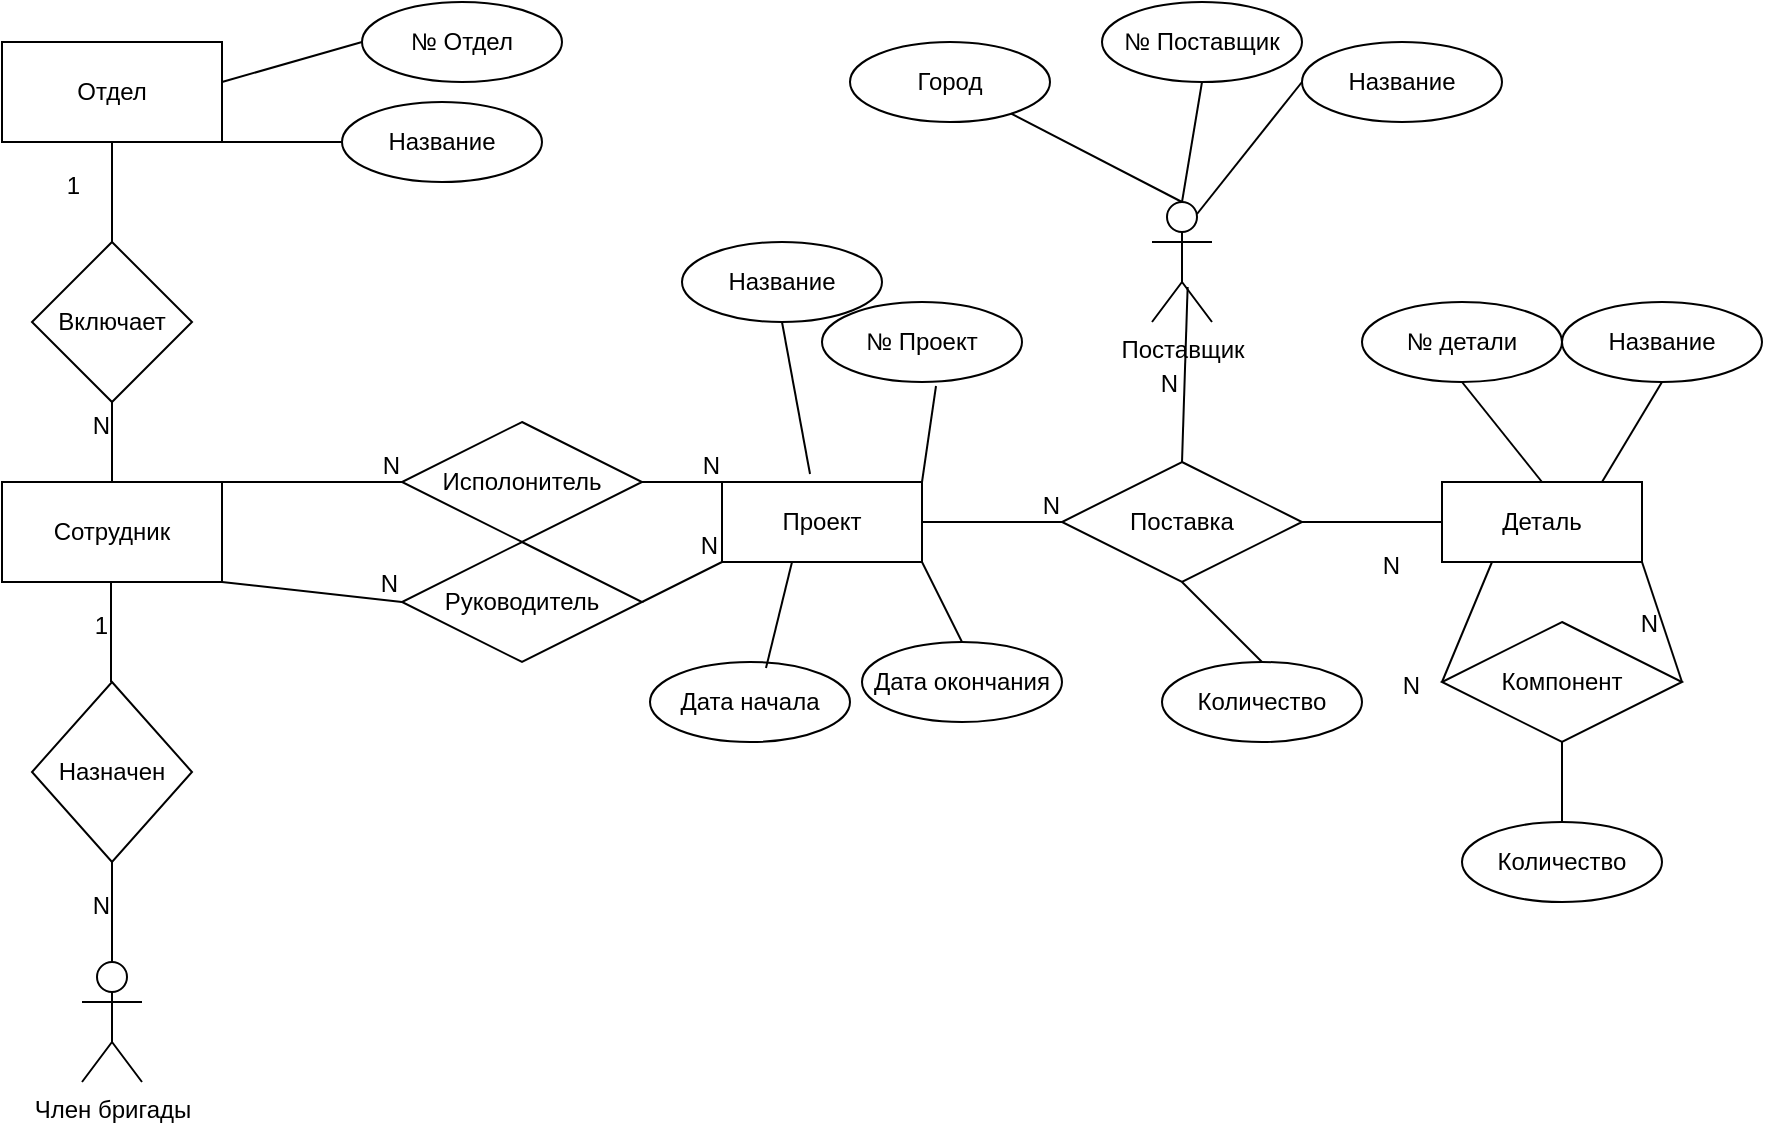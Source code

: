 <mxfile version="21.7.4" type="device">
  <diagram name="Страница — 1" id="4P2L5_gH-vaIxphFB0y6">
    <mxGraphModel dx="2015" dy="1830" grid="1" gridSize="10" guides="1" tooltips="1" connect="1" arrows="1" fold="1" page="1" pageScale="1" pageWidth="827" pageHeight="1169" math="0" shadow="0">
      <root>
        <mxCell id="0" />
        <mxCell id="1" parent="0" />
        <mxCell id="PjsA1V732GREqCGdD94N-4" value="Член бригады" style="shape=umlActor;verticalLabelPosition=bottom;verticalAlign=top;html=1;outlineConnect=0;" vertex="1" parent="1">
          <mxGeometry x="20" y="460" width="30" height="60" as="geometry" />
        </mxCell>
        <mxCell id="PjsA1V732GREqCGdD94N-9" value="Назначен" style="rhombus;whiteSpace=wrap;html=1;" vertex="1" parent="1">
          <mxGeometry x="-5" y="320" width="80" height="90" as="geometry" />
        </mxCell>
        <mxCell id="PjsA1V732GREqCGdD94N-11" value="Сотрудник" style="html=1;whiteSpace=wrap;" vertex="1" parent="1">
          <mxGeometry x="-20" y="220" width="110" height="50" as="geometry" />
        </mxCell>
        <mxCell id="PjsA1V732GREqCGdD94N-13" value="Включает" style="rhombus;whiteSpace=wrap;html=1;" vertex="1" parent="1">
          <mxGeometry x="-5" y="100" width="80" height="80" as="geometry" />
        </mxCell>
        <mxCell id="PjsA1V732GREqCGdD94N-14" value="Отдел" style="html=1;whiteSpace=wrap;" vertex="1" parent="1">
          <mxGeometry x="-20" width="110" height="50" as="geometry" />
        </mxCell>
        <mxCell id="PjsA1V732GREqCGdD94N-17" value="№ Отдел" style="ellipse;whiteSpace=wrap;html=1;align=center;" vertex="1" parent="1">
          <mxGeometry x="160" y="-20" width="100" height="40" as="geometry" />
        </mxCell>
        <mxCell id="PjsA1V732GREqCGdD94N-19" value="Название" style="ellipse;whiteSpace=wrap;html=1;align=center;" vertex="1" parent="1">
          <mxGeometry x="150" y="30" width="100" height="40" as="geometry" />
        </mxCell>
        <mxCell id="PjsA1V732GREqCGdD94N-21" value="Исполонитель" style="shape=rhombus;perimeter=rhombusPerimeter;whiteSpace=wrap;html=1;align=center;" vertex="1" parent="1">
          <mxGeometry x="180" y="190" width="120" height="60" as="geometry" />
        </mxCell>
        <mxCell id="PjsA1V732GREqCGdD94N-22" value="Руководитель" style="shape=rhombus;perimeter=rhombusPerimeter;whiteSpace=wrap;html=1;align=center;" vertex="1" parent="1">
          <mxGeometry x="180" y="250" width="120" height="60" as="geometry" />
        </mxCell>
        <mxCell id="PjsA1V732GREqCGdD94N-24" value="Проект" style="whiteSpace=wrap;html=1;align=center;" vertex="1" parent="1">
          <mxGeometry x="340" y="220" width="100" height="40" as="geometry" />
        </mxCell>
        <mxCell id="PjsA1V732GREqCGdD94N-29" value="Название" style="ellipse;whiteSpace=wrap;html=1;align=center;" vertex="1" parent="1">
          <mxGeometry x="320" y="100" width="100" height="40" as="geometry" />
        </mxCell>
        <mxCell id="PjsA1V732GREqCGdD94N-30" value="№ Проект" style="ellipse;whiteSpace=wrap;html=1;align=center;" vertex="1" parent="1">
          <mxGeometry x="390" y="130" width="100" height="40" as="geometry" />
        </mxCell>
        <mxCell id="PjsA1V732GREqCGdD94N-36" value="" style="endArrow=none;html=1;rounded=0;entryX=0.5;entryY=1;entryDx=0;entryDy=0;exitX=0.5;exitY=0;exitDx=0;exitDy=0;exitPerimeter=0;" edge="1" parent="1" source="PjsA1V732GREqCGdD94N-4" target="PjsA1V732GREqCGdD94N-9">
          <mxGeometry relative="1" as="geometry">
            <mxPoint x="90" y="450" as="sourcePoint" />
            <mxPoint x="250" y="450" as="targetPoint" />
          </mxGeometry>
        </mxCell>
        <mxCell id="PjsA1V732GREqCGdD94N-37" value="N" style="resizable=0;html=1;whiteSpace=wrap;align=right;verticalAlign=bottom;" connectable="0" vertex="1" parent="PjsA1V732GREqCGdD94N-36">
          <mxGeometry x="1" relative="1" as="geometry">
            <mxPoint y="30" as="offset" />
          </mxGeometry>
        </mxCell>
        <mxCell id="PjsA1V732GREqCGdD94N-38" value="" style="endArrow=none;html=1;rounded=0;exitX=0.5;exitY=0;exitDx=0;exitDy=0;" edge="1" parent="1">
          <mxGeometry relative="1" as="geometry">
            <mxPoint x="34.5" y="320" as="sourcePoint" />
            <mxPoint x="34.5" y="270" as="targetPoint" />
            <Array as="points">
              <mxPoint x="34.5" y="270" />
            </Array>
          </mxGeometry>
        </mxCell>
        <mxCell id="PjsA1V732GREqCGdD94N-39" value="1" style="resizable=0;html=1;whiteSpace=wrap;align=right;verticalAlign=bottom;" connectable="0" vertex="1" parent="PjsA1V732GREqCGdD94N-38">
          <mxGeometry x="1" relative="1" as="geometry">
            <mxPoint y="30" as="offset" />
          </mxGeometry>
        </mxCell>
        <mxCell id="PjsA1V732GREqCGdD94N-41" value="" style="endArrow=none;html=1;rounded=0;entryX=0.5;entryY=1;entryDx=0;entryDy=0;exitX=0.5;exitY=0;exitDx=0;exitDy=0;" edge="1" parent="1" source="PjsA1V732GREqCGdD94N-11" target="PjsA1V732GREqCGdD94N-13">
          <mxGeometry relative="1" as="geometry">
            <mxPoint x="-60" y="290" as="sourcePoint" />
            <mxPoint x="100" y="290" as="targetPoint" />
          </mxGeometry>
        </mxCell>
        <mxCell id="PjsA1V732GREqCGdD94N-42" value="N" style="resizable=0;html=1;whiteSpace=wrap;align=right;verticalAlign=bottom;" connectable="0" vertex="1" parent="PjsA1V732GREqCGdD94N-41">
          <mxGeometry x="1" relative="1" as="geometry">
            <mxPoint y="20" as="offset" />
          </mxGeometry>
        </mxCell>
        <mxCell id="PjsA1V732GREqCGdD94N-43" value="" style="endArrow=none;html=1;rounded=0;exitX=0.5;exitY=1;exitDx=0;exitDy=0;entryX=0.5;entryY=0;entryDx=0;entryDy=0;" edge="1" parent="1" source="PjsA1V732GREqCGdD94N-14" target="PjsA1V732GREqCGdD94N-13">
          <mxGeometry relative="1" as="geometry">
            <mxPoint x="80" y="110" as="sourcePoint" />
            <mxPoint x="240" y="110" as="targetPoint" />
          </mxGeometry>
        </mxCell>
        <mxCell id="PjsA1V732GREqCGdD94N-44" value="1" style="resizable=0;html=1;whiteSpace=wrap;align=right;verticalAlign=bottom;" connectable="0" vertex="1" parent="PjsA1V732GREqCGdD94N-43">
          <mxGeometry x="1" relative="1" as="geometry">
            <mxPoint x="-15" y="-20" as="offset" />
          </mxGeometry>
        </mxCell>
        <mxCell id="PjsA1V732GREqCGdD94N-45" value="" style="endArrow=none;html=1;rounded=0;entryX=0;entryY=0.5;entryDx=0;entryDy=0;" edge="1" parent="1" target="PjsA1V732GREqCGdD94N-17">
          <mxGeometry relative="1" as="geometry">
            <mxPoint x="90" y="20" as="sourcePoint" />
            <mxPoint x="240" y="20" as="targetPoint" />
          </mxGeometry>
        </mxCell>
        <mxCell id="PjsA1V732GREqCGdD94N-46" value="" style="endArrow=none;html=1;rounded=0;entryX=0;entryY=0.5;entryDx=0;entryDy=0;exitX=1;exitY=1;exitDx=0;exitDy=0;" edge="1" parent="1" source="PjsA1V732GREqCGdD94N-14" target="PjsA1V732GREqCGdD94N-19">
          <mxGeometry relative="1" as="geometry">
            <mxPoint x="-60" y="290" as="sourcePoint" />
            <mxPoint x="100" y="290" as="targetPoint" />
          </mxGeometry>
        </mxCell>
        <mxCell id="PjsA1V732GREqCGdD94N-49" value="" style="endArrow=none;html=1;rounded=0;" edge="1" parent="1">
          <mxGeometry relative="1" as="geometry">
            <mxPoint x="90" y="220" as="sourcePoint" />
            <mxPoint x="180" y="220" as="targetPoint" />
          </mxGeometry>
        </mxCell>
        <mxCell id="PjsA1V732GREqCGdD94N-50" value="N" style="resizable=0;html=1;whiteSpace=wrap;align=right;verticalAlign=bottom;" connectable="0" vertex="1" parent="PjsA1V732GREqCGdD94N-49">
          <mxGeometry x="1" relative="1" as="geometry" />
        </mxCell>
        <mxCell id="PjsA1V732GREqCGdD94N-52" value="" style="endArrow=none;html=1;rounded=0;entryX=0;entryY=0.5;entryDx=0;entryDy=0;" edge="1" parent="1" target="PjsA1V732GREqCGdD94N-22">
          <mxGeometry relative="1" as="geometry">
            <mxPoint x="90" y="270" as="sourcePoint" />
            <mxPoint x="250" y="270" as="targetPoint" />
          </mxGeometry>
        </mxCell>
        <mxCell id="PjsA1V732GREqCGdD94N-53" value="N" style="resizable=0;html=1;whiteSpace=wrap;align=right;verticalAlign=bottom;" connectable="0" vertex="1" parent="PjsA1V732GREqCGdD94N-52">
          <mxGeometry x="1" relative="1" as="geometry" />
        </mxCell>
        <mxCell id="PjsA1V732GREqCGdD94N-54" value="" style="endArrow=none;html=1;rounded=0;" edge="1" parent="1">
          <mxGeometry relative="1" as="geometry">
            <mxPoint x="300" y="220" as="sourcePoint" />
            <mxPoint x="340" y="220" as="targetPoint" />
          </mxGeometry>
        </mxCell>
        <mxCell id="PjsA1V732GREqCGdD94N-55" value="N" style="resizable=0;html=1;whiteSpace=wrap;align=right;verticalAlign=bottom;" connectable="0" vertex="1" parent="PjsA1V732GREqCGdD94N-54">
          <mxGeometry x="1" relative="1" as="geometry" />
        </mxCell>
        <mxCell id="PjsA1V732GREqCGdD94N-56" value="" style="endArrow=none;html=1;rounded=0;entryX=0;entryY=1;entryDx=0;entryDy=0;" edge="1" parent="1" target="PjsA1V732GREqCGdD94N-24">
          <mxGeometry relative="1" as="geometry">
            <mxPoint x="300" y="280" as="sourcePoint" />
            <mxPoint x="450" y="280" as="targetPoint" />
          </mxGeometry>
        </mxCell>
        <mxCell id="PjsA1V732GREqCGdD94N-57" value="N" style="resizable=0;html=1;whiteSpace=wrap;align=right;verticalAlign=bottom;" connectable="0" vertex="1" parent="PjsA1V732GREqCGdD94N-56">
          <mxGeometry x="1" relative="1" as="geometry" />
        </mxCell>
        <mxCell id="PjsA1V732GREqCGdD94N-58" value="" style="endArrow=none;html=1;rounded=0;entryX=0.57;entryY=1.05;entryDx=0;entryDy=0;entryPerimeter=0;exitX=1;exitY=0;exitDx=0;exitDy=0;" edge="1" parent="1" source="PjsA1V732GREqCGdD94N-24" target="PjsA1V732GREqCGdD94N-30">
          <mxGeometry relative="1" as="geometry">
            <mxPoint x="430" y="190" as="sourcePoint" />
            <mxPoint x="590" y="190" as="targetPoint" />
          </mxGeometry>
        </mxCell>
        <mxCell id="PjsA1V732GREqCGdD94N-59" value="" style="endArrow=none;html=1;rounded=0;entryX=0.5;entryY=1;entryDx=0;entryDy=0;exitX=0.44;exitY=-0.1;exitDx=0;exitDy=0;exitPerimeter=0;" edge="1" parent="1" source="PjsA1V732GREqCGdD94N-24" target="PjsA1V732GREqCGdD94N-29">
          <mxGeometry relative="1" as="geometry">
            <mxPoint x="160" y="160" as="sourcePoint" />
            <mxPoint x="320" y="160" as="targetPoint" />
          </mxGeometry>
        </mxCell>
        <mxCell id="PjsA1V732GREqCGdD94N-60" value="Дата начала" style="ellipse;whiteSpace=wrap;html=1;align=center;" vertex="1" parent="1">
          <mxGeometry x="304" y="310" width="100" height="40" as="geometry" />
        </mxCell>
        <mxCell id="PjsA1V732GREqCGdD94N-61" value="Дата окончания" style="ellipse;whiteSpace=wrap;html=1;align=center;" vertex="1" parent="1">
          <mxGeometry x="410" y="300" width="100" height="40" as="geometry" />
        </mxCell>
        <mxCell id="PjsA1V732GREqCGdD94N-62" value="" style="endArrow=none;html=1;rounded=0;exitX=0.35;exitY=1;exitDx=0;exitDy=0;exitPerimeter=0;entryX=0.58;entryY=0.075;entryDx=0;entryDy=0;entryPerimeter=0;" edge="1" parent="1" source="PjsA1V732GREqCGdD94N-24" target="PjsA1V732GREqCGdD94N-60">
          <mxGeometry relative="1" as="geometry">
            <mxPoint x="270" y="390" as="sourcePoint" />
            <mxPoint x="430" y="390" as="targetPoint" />
          </mxGeometry>
        </mxCell>
        <mxCell id="PjsA1V732GREqCGdD94N-63" value="" style="endArrow=none;html=1;rounded=0;entryX=1;entryY=1;entryDx=0;entryDy=0;exitX=0.5;exitY=0;exitDx=0;exitDy=0;" edge="1" parent="1" source="PjsA1V732GREqCGdD94N-61" target="PjsA1V732GREqCGdD94N-24">
          <mxGeometry relative="1" as="geometry">
            <mxPoint x="390" y="390" as="sourcePoint" />
            <mxPoint x="550" y="390" as="targetPoint" />
          </mxGeometry>
        </mxCell>
        <mxCell id="PjsA1V732GREqCGdD94N-64" value="" style="endArrow=none;html=1;rounded=0;" edge="1" parent="1">
          <mxGeometry relative="1" as="geometry">
            <mxPoint x="440" y="240" as="sourcePoint" />
            <mxPoint x="510" y="240" as="targetPoint" />
          </mxGeometry>
        </mxCell>
        <mxCell id="PjsA1V732GREqCGdD94N-65" value="N" style="resizable=0;html=1;whiteSpace=wrap;align=right;verticalAlign=bottom;" connectable="0" vertex="1" parent="PjsA1V732GREqCGdD94N-64">
          <mxGeometry x="1" relative="1" as="geometry" />
        </mxCell>
        <mxCell id="PjsA1V732GREqCGdD94N-66" value="Поставка" style="shape=rhombus;perimeter=rhombusPerimeter;whiteSpace=wrap;html=1;align=center;" vertex="1" parent="1">
          <mxGeometry x="510" y="210" width="120" height="60" as="geometry" />
        </mxCell>
        <mxCell id="PjsA1V732GREqCGdD94N-68" value="Поставщик" style="shape=umlActor;verticalLabelPosition=bottom;verticalAlign=top;html=1;" vertex="1" parent="1">
          <mxGeometry x="555" y="80" width="30" height="60" as="geometry" />
        </mxCell>
        <mxCell id="PjsA1V732GREqCGdD94N-69" value="" style="endArrow=none;html=1;rounded=0;entryX=0.594;entryY=0.708;entryDx=0;entryDy=0;entryPerimeter=0;" edge="1" parent="1" target="PjsA1V732GREqCGdD94N-68">
          <mxGeometry relative="1" as="geometry">
            <mxPoint x="570" y="210" as="sourcePoint" />
            <mxPoint x="730" y="210" as="targetPoint" />
          </mxGeometry>
        </mxCell>
        <mxCell id="PjsA1V732GREqCGdD94N-70" value="N" style="resizable=0;html=1;whiteSpace=wrap;align=right;verticalAlign=bottom;" connectable="0" vertex="1" parent="PjsA1V732GREqCGdD94N-69">
          <mxGeometry x="1" relative="1" as="geometry">
            <mxPoint x="-3" y="57" as="offset" />
          </mxGeometry>
        </mxCell>
        <mxCell id="PjsA1V732GREqCGdD94N-71" value="Город" style="ellipse;whiteSpace=wrap;html=1;align=center;" vertex="1" parent="1">
          <mxGeometry x="404" width="100" height="40" as="geometry" />
        </mxCell>
        <mxCell id="PjsA1V732GREqCGdD94N-72" value="№ Поставщик" style="ellipse;whiteSpace=wrap;html=1;align=center;" vertex="1" parent="1">
          <mxGeometry x="530" y="-20" width="100" height="40" as="geometry" />
        </mxCell>
        <mxCell id="PjsA1V732GREqCGdD94N-73" value="Название" style="ellipse;whiteSpace=wrap;html=1;align=center;" vertex="1" parent="1">
          <mxGeometry x="630" width="100" height="40" as="geometry" />
        </mxCell>
        <mxCell id="PjsA1V732GREqCGdD94N-74" value="" style="endArrow=none;html=1;rounded=0;" edge="1" parent="1" target="PjsA1V732GREqCGdD94N-71">
          <mxGeometry relative="1" as="geometry">
            <mxPoint x="570" y="80" as="sourcePoint" />
            <mxPoint x="730" y="80" as="targetPoint" />
          </mxGeometry>
        </mxCell>
        <mxCell id="PjsA1V732GREqCGdD94N-75" value="" style="endArrow=none;html=1;rounded=0;entryX=0.5;entryY=1;entryDx=0;entryDy=0;" edge="1" parent="1" target="PjsA1V732GREqCGdD94N-72">
          <mxGeometry relative="1" as="geometry">
            <mxPoint x="570" y="80" as="sourcePoint" />
            <mxPoint x="730" y="80" as="targetPoint" />
          </mxGeometry>
        </mxCell>
        <mxCell id="PjsA1V732GREqCGdD94N-76" value="" style="endArrow=none;html=1;rounded=0;exitX=0.75;exitY=0.1;exitDx=0;exitDy=0;exitPerimeter=0;entryX=0;entryY=0.5;entryDx=0;entryDy=0;" edge="1" parent="1" source="PjsA1V732GREqCGdD94N-68" target="PjsA1V732GREqCGdD94N-73">
          <mxGeometry relative="1" as="geometry">
            <mxPoint x="580" y="90" as="sourcePoint" />
            <mxPoint x="740" y="90" as="targetPoint" />
          </mxGeometry>
        </mxCell>
        <mxCell id="PjsA1V732GREqCGdD94N-77" value="Количество" style="ellipse;whiteSpace=wrap;html=1;align=center;" vertex="1" parent="1">
          <mxGeometry x="560" y="310" width="100" height="40" as="geometry" />
        </mxCell>
        <mxCell id="PjsA1V732GREqCGdD94N-78" value="" style="endArrow=none;html=1;rounded=0;exitX=0.5;exitY=1;exitDx=0;exitDy=0;entryX=0.5;entryY=0;entryDx=0;entryDy=0;" edge="1" parent="1" source="PjsA1V732GREqCGdD94N-66" target="PjsA1V732GREqCGdD94N-77">
          <mxGeometry relative="1" as="geometry">
            <mxPoint x="530" y="279.58" as="sourcePoint" />
            <mxPoint x="690" y="279.58" as="targetPoint" />
          </mxGeometry>
        </mxCell>
        <mxCell id="PjsA1V732GREqCGdD94N-79" value="" style="endArrow=none;html=1;rounded=0;" edge="1" parent="1" source="PjsA1V732GREqCGdD94N-83">
          <mxGeometry relative="1" as="geometry">
            <mxPoint x="630" y="240" as="sourcePoint" />
            <mxPoint x="790" y="240" as="targetPoint" />
          </mxGeometry>
        </mxCell>
        <mxCell id="PjsA1V732GREqCGdD94N-80" value="N" style="resizable=0;html=1;whiteSpace=wrap;align=right;verticalAlign=bottom;" connectable="0" vertex="1" parent="PjsA1V732GREqCGdD94N-79">
          <mxGeometry x="1" relative="1" as="geometry">
            <mxPoint x="-110" y="30" as="offset" />
          </mxGeometry>
        </mxCell>
        <mxCell id="PjsA1V732GREqCGdD94N-81" value="" style="endArrow=none;html=1;rounded=0;" edge="1" parent="1" source="PjsA1V732GREqCGdD94N-66" target="PjsA1V732GREqCGdD94N-83">
          <mxGeometry relative="1" as="geometry">
            <mxPoint x="630" y="240" as="sourcePoint" />
            <mxPoint x="790" y="240" as="targetPoint" />
          </mxGeometry>
        </mxCell>
        <mxCell id="PjsA1V732GREqCGdD94N-83" value="Деталь" style="whiteSpace=wrap;html=1;align=center;" vertex="1" parent="1">
          <mxGeometry x="700" y="220" width="100" height="40" as="geometry" />
        </mxCell>
        <mxCell id="PjsA1V732GREqCGdD94N-84" value="№ детали" style="ellipse;whiteSpace=wrap;html=1;align=center;" vertex="1" parent="1">
          <mxGeometry x="660" y="130" width="100" height="40" as="geometry" />
        </mxCell>
        <mxCell id="PjsA1V732GREqCGdD94N-85" value="Название" style="ellipse;whiteSpace=wrap;html=1;align=center;" vertex="1" parent="1">
          <mxGeometry x="760" y="130" width="100" height="40" as="geometry" />
        </mxCell>
        <mxCell id="PjsA1V732GREqCGdD94N-86" value="" style="endArrow=none;html=1;rounded=0;entryX=0.5;entryY=1;entryDx=0;entryDy=0;" edge="1" parent="1" target="PjsA1V732GREqCGdD94N-84">
          <mxGeometry relative="1" as="geometry">
            <mxPoint x="750" y="220" as="sourcePoint" />
            <mxPoint x="910" y="220" as="targetPoint" />
          </mxGeometry>
        </mxCell>
        <mxCell id="PjsA1V732GREqCGdD94N-87" value="" style="endArrow=none;html=1;rounded=0;entryX=0.5;entryY=1;entryDx=0;entryDy=0;" edge="1" parent="1" target="PjsA1V732GREqCGdD94N-85">
          <mxGeometry relative="1" as="geometry">
            <mxPoint x="780" y="220" as="sourcePoint" />
            <mxPoint x="940" y="220" as="targetPoint" />
          </mxGeometry>
        </mxCell>
        <mxCell id="PjsA1V732GREqCGdD94N-88" value="" style="endArrow=none;html=1;rounded=0;exitX=0.25;exitY=1;exitDx=0;exitDy=0;entryX=0;entryY=0.5;entryDx=0;entryDy=0;" edge="1" parent="1" source="PjsA1V732GREqCGdD94N-83" target="PjsA1V732GREqCGdD94N-90">
          <mxGeometry relative="1" as="geometry">
            <mxPoint x="710" y="270" as="sourcePoint" />
            <mxPoint x="720" y="280" as="targetPoint" />
          </mxGeometry>
        </mxCell>
        <mxCell id="PjsA1V732GREqCGdD94N-89" value="N" style="resizable=0;html=1;whiteSpace=wrap;align=right;verticalAlign=bottom;" connectable="0" vertex="1" parent="PjsA1V732GREqCGdD94N-88">
          <mxGeometry x="1" relative="1" as="geometry">
            <mxPoint x="-10" y="10" as="offset" />
          </mxGeometry>
        </mxCell>
        <mxCell id="PjsA1V732GREqCGdD94N-90" value="Компонент" style="shape=rhombus;perimeter=rhombusPerimeter;whiteSpace=wrap;html=1;align=center;" vertex="1" parent="1">
          <mxGeometry x="700" y="290" width="120" height="60" as="geometry" />
        </mxCell>
        <mxCell id="PjsA1V732GREqCGdD94N-91" value="" style="endArrow=none;html=1;rounded=0;exitX=1;exitY=1;exitDx=0;exitDy=0;entryX=1;entryY=0.5;entryDx=0;entryDy=0;" edge="1" parent="1" source="PjsA1V732GREqCGdD94N-83" target="PjsA1V732GREqCGdD94N-90">
          <mxGeometry relative="1" as="geometry">
            <mxPoint x="840" y="260" as="sourcePoint" />
            <mxPoint x="1000" y="260" as="targetPoint" />
          </mxGeometry>
        </mxCell>
        <mxCell id="PjsA1V732GREqCGdD94N-92" value="N" style="resizable=0;html=1;whiteSpace=wrap;align=right;verticalAlign=bottom;" connectable="0" vertex="1" parent="PjsA1V732GREqCGdD94N-91">
          <mxGeometry x="1" relative="1" as="geometry">
            <mxPoint x="-10" y="-20" as="offset" />
          </mxGeometry>
        </mxCell>
        <mxCell id="PjsA1V732GREqCGdD94N-93" value="Количество" style="ellipse;whiteSpace=wrap;html=1;align=center;" vertex="1" parent="1">
          <mxGeometry x="710" y="390" width="100" height="40" as="geometry" />
        </mxCell>
        <mxCell id="PjsA1V732GREqCGdD94N-94" value="" style="endArrow=none;html=1;rounded=0;entryX=0.5;entryY=0;entryDx=0;entryDy=0;" edge="1" parent="1" target="PjsA1V732GREqCGdD94N-93">
          <mxGeometry relative="1" as="geometry">
            <mxPoint x="760" y="350" as="sourcePoint" />
            <mxPoint x="920" y="350" as="targetPoint" />
          </mxGeometry>
        </mxCell>
      </root>
    </mxGraphModel>
  </diagram>
</mxfile>
